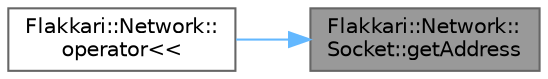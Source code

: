 digraph "Flakkari::Network::Socket::getAddress"
{
 // LATEX_PDF_SIZE
  bgcolor="transparent";
  edge [fontname=Helvetica,fontsize=10,labelfontname=Helvetica,labelfontsize=10];
  node [fontname=Helvetica,fontsize=10,shape=box,height=0.2,width=0.4];
  rankdir="RL";
  Node1 [id="Node000001",label="Flakkari::Network::\lSocket::getAddress",height=0.2,width=0.4,color="gray40", fillcolor="grey60", style="filled", fontcolor="black",tooltip="Get the Address object (std::shared_ptr<Address>)."];
  Node1 -> Node2 [id="edge1_Node000001_Node000002",dir="back",color="steelblue1",style="solid",tooltip=" "];
  Node2 [id="Node000002",label="Flakkari::Network::\loperator\<\<",height=0.2,width=0.4,color="grey40", fillcolor="white", style="filled",URL="$db/db0/namespaceFlakkari_1_1Network.html#a2173b7d715dc3a2a99a3d221dcc349bf",tooltip="Convert Socket to string."];
}
